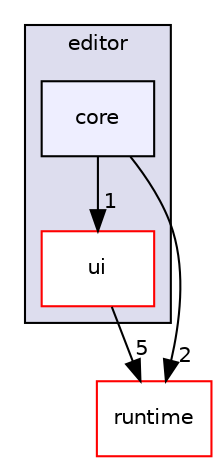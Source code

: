 digraph "engine/editor/core" {
  compound=true
  node [ fontsize="10", fontname="Helvetica"];
  edge [ labelfontsize="10", labelfontname="Helvetica"];
  subgraph clusterdir_d1aad10e1c648a0ada8a94a1ff7611ce {
    graph [ bgcolor="#ddddee", pencolor="black", label="editor" fontname="Helvetica", fontsize="10", URL="dir_d1aad10e1c648a0ada8a94a1ff7611ce.html"]
  dir_0d5edcbdfb88f6fb7e6433da08e1ca69 [shape=box label="ui" fillcolor="white" style="filled" color="red" URL="dir_0d5edcbdfb88f6fb7e6433da08e1ca69.html"];
  dir_68d6a7abddc01fabacb6f229ef013b0e [shape=box, label="core", style="filled", fillcolor="#eeeeff", pencolor="black", URL="dir_68d6a7abddc01fabacb6f229ef013b0e.html"];
  }
  dir_ccefa4bb736f38ca0efc8c5e8641d48d [shape=box label="runtime" fillcolor="white" style="filled" color="red" URL="dir_ccefa4bb736f38ca0efc8c5e8641d48d.html"];
  dir_0d5edcbdfb88f6fb7e6433da08e1ca69->dir_ccefa4bb736f38ca0efc8c5e8641d48d [headlabel="5", labeldistance=1.5 headhref="dir_000006_000009.html"];
  dir_68d6a7abddc01fabacb6f229ef013b0e->dir_0d5edcbdfb88f6fb7e6433da08e1ca69 [headlabel="1", labeldistance=1.5 headhref="dir_000004_000006.html"];
  dir_68d6a7abddc01fabacb6f229ef013b0e->dir_ccefa4bb736f38ca0efc8c5e8641d48d [headlabel="2", labeldistance=1.5 headhref="dir_000004_000009.html"];
}
